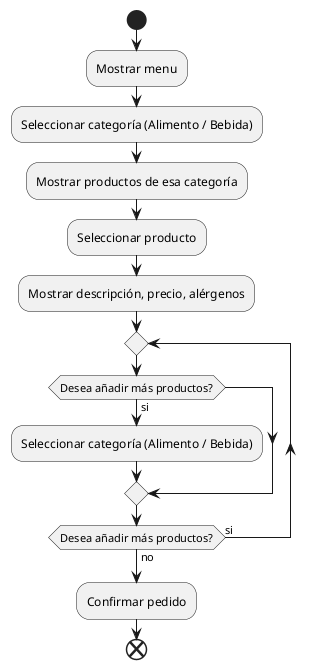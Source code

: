 @startuml

start
:Mostrar menu;
:Seleccionar categoría (Alimento / Bebida);
:Mostrar productos de esa categoría;
:Seleccionar producto;
:Mostrar descripción, precio, alérgenos;
repeat
  if (Desea añadir más productos?) then (si)
    :Seleccionar categoría (Alimento / Bebida);
  endif
repeat while (Desea añadir más productos?) is (si) not (no)
:Confirmar pedido;
end

@enduml